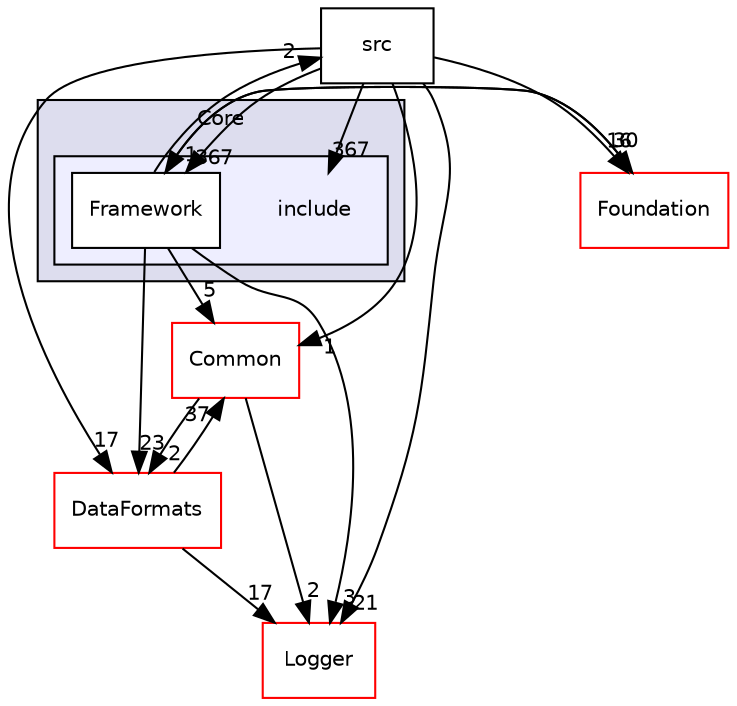 digraph "/home/travis/build/AliceO2Group/AliceO2/Framework/Core/include" {
  bgcolor=transparent;
  compound=true
  node [ fontsize="10", fontname="Helvetica"];
  edge [ labelfontsize="10", labelfontname="Helvetica"];
  subgraph clusterdir_9f165b2481dacfe69aa54d326bd5cd47 {
    graph [ bgcolor="#ddddee", pencolor="black", label="Core" fontname="Helvetica", fontsize="10", URL="dir_9f165b2481dacfe69aa54d326bd5cd47.html"]
  subgraph clusterdir_985a55873ec4a56b27533251576853b6 {
    graph [ bgcolor="#eeeeff", pencolor="black", label="" URL="dir_985a55873ec4a56b27533251576853b6.html"];
    dir_985a55873ec4a56b27533251576853b6 [shape=plaintext label="include"];
    dir_8c4937e6752f73040ac16b54c2a51f32 [shape=box label="Framework" color="black" fillcolor="white" style="filled" URL="dir_8c4937e6752f73040ac16b54c2a51f32.html"];
  }
  }
  dir_4ab6b4cc6a7edbff49100e9123df213f [shape=box label="Common" color="red" URL="dir_4ab6b4cc6a7edbff49100e9123df213f.html"];
  dir_5d813cdce1e9826318f2aba62999ca51 [shape=box label="Foundation" color="red" URL="dir_5d813cdce1e9826318f2aba62999ca51.html"];
  dir_0b60ff9a1849fb34896fe8bde9baec43 [shape=box label="src" URL="dir_0b60ff9a1849fb34896fe8bde9baec43.html"];
  dir_ab5a80d4bd40f73f0851d5ff6a022779 [shape=box label="Logger" color="red" URL="dir_ab5a80d4bd40f73f0851d5ff6a022779.html"];
  dir_2171f7ec022c5423887b07c69b2f5b48 [shape=box label="DataFormats" color="red" URL="dir_2171f7ec022c5423887b07c69b2f5b48.html"];
  dir_4ab6b4cc6a7edbff49100e9123df213f->dir_ab5a80d4bd40f73f0851d5ff6a022779 [headlabel="2", labeldistance=1.5 headhref="dir_000031_000705.html"];
  dir_4ab6b4cc6a7edbff49100e9123df213f->dir_2171f7ec022c5423887b07c69b2f5b48 [headlabel="2", labeldistance=1.5 headhref="dir_000031_000080.html"];
  dir_5d813cdce1e9826318f2aba62999ca51->dir_8c4937e6752f73040ac16b54c2a51f32 [headlabel="1", labeldistance=1.5 headhref="dir_000700_000697.html"];
  dir_8c4937e6752f73040ac16b54c2a51f32->dir_4ab6b4cc6a7edbff49100e9123df213f [headlabel="5", labeldistance=1.5 headhref="dir_000697_000031.html"];
  dir_8c4937e6752f73040ac16b54c2a51f32->dir_5d813cdce1e9826318f2aba62999ca51 [headlabel="30", labeldistance=1.5 headhref="dir_000697_000700.html"];
  dir_8c4937e6752f73040ac16b54c2a51f32->dir_0b60ff9a1849fb34896fe8bde9baec43 [headlabel="2", labeldistance=1.5 headhref="dir_000697_000698.html"];
  dir_8c4937e6752f73040ac16b54c2a51f32->dir_ab5a80d4bd40f73f0851d5ff6a022779 [headlabel="3", labeldistance=1.5 headhref="dir_000697_000705.html"];
  dir_8c4937e6752f73040ac16b54c2a51f32->dir_2171f7ec022c5423887b07c69b2f5b48 [headlabel="23", labeldistance=1.5 headhref="dir_000697_000080.html"];
  dir_0b60ff9a1849fb34896fe8bde9baec43->dir_4ab6b4cc6a7edbff49100e9123df213f [headlabel="1", labeldistance=1.5 headhref="dir_000698_000031.html"];
  dir_0b60ff9a1849fb34896fe8bde9baec43->dir_5d813cdce1e9826318f2aba62999ca51 [headlabel="16", labeldistance=1.5 headhref="dir_000698_000700.html"];
  dir_0b60ff9a1849fb34896fe8bde9baec43->dir_8c4937e6752f73040ac16b54c2a51f32 [headlabel="367", labeldistance=1.5 headhref="dir_000698_000697.html"];
  dir_0b60ff9a1849fb34896fe8bde9baec43->dir_985a55873ec4a56b27533251576853b6 [headlabel="367", labeldistance=1.5 headhref="dir_000698_000696.html"];
  dir_0b60ff9a1849fb34896fe8bde9baec43->dir_ab5a80d4bd40f73f0851d5ff6a022779 [headlabel="21", labeldistance=1.5 headhref="dir_000698_000705.html"];
  dir_0b60ff9a1849fb34896fe8bde9baec43->dir_2171f7ec022c5423887b07c69b2f5b48 [headlabel="17", labeldistance=1.5 headhref="dir_000698_000080.html"];
  dir_2171f7ec022c5423887b07c69b2f5b48->dir_4ab6b4cc6a7edbff49100e9123df213f [headlabel="37", labeldistance=1.5 headhref="dir_000080_000031.html"];
  dir_2171f7ec022c5423887b07c69b2f5b48->dir_ab5a80d4bd40f73f0851d5ff6a022779 [headlabel="17", labeldistance=1.5 headhref="dir_000080_000705.html"];
}
